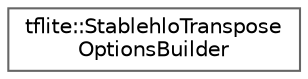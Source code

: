 digraph "Graphical Class Hierarchy"
{
 // LATEX_PDF_SIZE
  bgcolor="transparent";
  edge [fontname=Helvetica,fontsize=10,labelfontname=Helvetica,labelfontsize=10];
  node [fontname=Helvetica,fontsize=10,shape=box,height=0.2,width=0.4];
  rankdir="LR";
  Node0 [id="Node000000",label="tflite::StablehloTranspose\lOptionsBuilder",height=0.2,width=0.4,color="grey40", fillcolor="white", style="filled",URL="$structtflite_1_1_stablehlo_transpose_options_builder.html",tooltip=" "];
}
